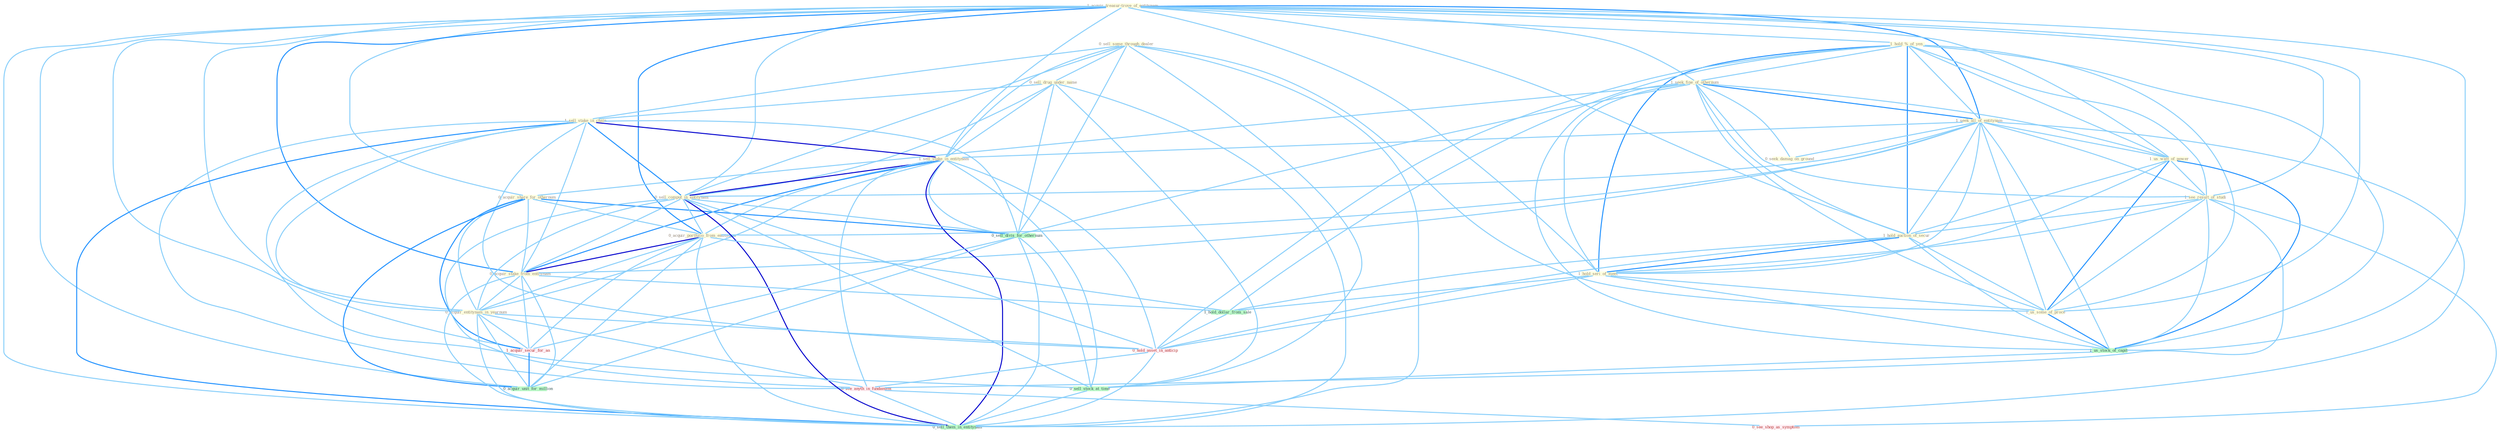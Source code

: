 Graph G{ 
    node
    [shape=polygon,style=filled,width=.5,height=.06,color="#BDFCC9",fixedsize=true,fontsize=4,
    fontcolor="#2f4f4f"];
    {node
    [color="#ffffe0", fontcolor="#8b7d6b"] "1_acquir_treasur-trove_of_entitynam " "1_hold_%_of_yen " "1_seek_fine_of_othernum " "0_sell_some_through_dealer " "1_seek_all_of_entitynam " "1_us_watt_of_power " "0_sell_drug_under_name " "1_sell_stake_in_chain " "1_sell_stake_in_entitynam " "0_acquir_share_for_othernum " "0_seek_damag_on_ground " "0_sell_comput_in_entitynam " "0_acquir_portfolio_from_entitynam " "1_see_result_of_studi " "0_acquir_stake_from_entitynam " "1_hold_auction_of_secur " "1_hold_seri_of_meet " "0_acquir_entitynam_in_yearnum " "1_us_some_of_proce "}
{node [color="#fff0f5", fontcolor="#b22222"] "1_acquir_secur_for_an " "0_hold_asset_in_anticip " "0_see_anyth_in_fundament " "0_see_shop_as_symptom "}
edge [color="#B0E2FF"];

	"1_acquir_treasur-trove_of_entitynam " -- "1_hold_%_of_yen " [w="1", color="#87cefa" ];
	"1_acquir_treasur-trove_of_entitynam " -- "1_seek_fine_of_othernum " [w="1", color="#87cefa" ];
	"1_acquir_treasur-trove_of_entitynam " -- "1_seek_all_of_entitynam " [w="2", color="#1e90ff" , len=0.8];
	"1_acquir_treasur-trove_of_entitynam " -- "1_us_watt_of_power " [w="1", color="#87cefa" ];
	"1_acquir_treasur-trove_of_entitynam " -- "1_sell_stake_in_entitynam " [w="1", color="#87cefa" ];
	"1_acquir_treasur-trove_of_entitynam " -- "0_acquir_share_for_othernum " [w="1", color="#87cefa" ];
	"1_acquir_treasur-trove_of_entitynam " -- "0_sell_comput_in_entitynam " [w="1", color="#87cefa" ];
	"1_acquir_treasur-trove_of_entitynam " -- "0_acquir_portfolio_from_entitynam " [w="2", color="#1e90ff" , len=0.8];
	"1_acquir_treasur-trove_of_entitynam " -- "1_see_result_of_studi " [w="1", color="#87cefa" ];
	"1_acquir_treasur-trove_of_entitynam " -- "0_acquir_stake_from_entitynam " [w="2", color="#1e90ff" , len=0.8];
	"1_acquir_treasur-trove_of_entitynam " -- "1_hold_auction_of_secur " [w="1", color="#87cefa" ];
	"1_acquir_treasur-trove_of_entitynam " -- "1_hold_seri_of_meet " [w="1", color="#87cefa" ];
	"1_acquir_treasur-trove_of_entitynam " -- "0_acquir_entitynam_in_yearnum " [w="1", color="#87cefa" ];
	"1_acquir_treasur-trove_of_entitynam " -- "1_us_some_of_proce " [w="1", color="#87cefa" ];
	"1_acquir_treasur-trove_of_entitynam " -- "1_acquir_secur_for_an " [w="1", color="#87cefa" ];
	"1_acquir_treasur-trove_of_entitynam " -- "1_us_stock_of_capit " [w="1", color="#87cefa" ];
	"1_acquir_treasur-trove_of_entitynam " -- "0_acquir_unit_for_million " [w="1", color="#87cefa" ];
	"1_acquir_treasur-trove_of_entitynam " -- "0_sell_them_in_entitynam " [w="1", color="#87cefa" ];
	"1_hold_%_of_yen " -- "1_seek_fine_of_othernum " [w="1", color="#87cefa" ];
	"1_hold_%_of_yen " -- "1_seek_all_of_entitynam " [w="1", color="#87cefa" ];
	"1_hold_%_of_yen " -- "1_us_watt_of_power " [w="1", color="#87cefa" ];
	"1_hold_%_of_yen " -- "1_see_result_of_studi " [w="1", color="#87cefa" ];
	"1_hold_%_of_yen " -- "1_hold_auction_of_secur " [w="2", color="#1e90ff" , len=0.8];
	"1_hold_%_of_yen " -- "1_hold_seri_of_meet " [w="2", color="#1e90ff" , len=0.8];
	"1_hold_%_of_yen " -- "1_us_some_of_proce " [w="1", color="#87cefa" ];
	"1_hold_%_of_yen " -- "1_us_stock_of_capit " [w="1", color="#87cefa" ];
	"1_hold_%_of_yen " -- "1_hold_dollar_from_sale " [w="1", color="#87cefa" ];
	"1_hold_%_of_yen " -- "0_hold_asset_in_anticip " [w="1", color="#87cefa" ];
	"1_seek_fine_of_othernum " -- "1_seek_all_of_entitynam " [w="2", color="#1e90ff" , len=0.8];
	"1_seek_fine_of_othernum " -- "1_us_watt_of_power " [w="1", color="#87cefa" ];
	"1_seek_fine_of_othernum " -- "0_acquir_share_for_othernum " [w="1", color="#87cefa" ];
	"1_seek_fine_of_othernum " -- "0_seek_damag_on_ground " [w="1", color="#87cefa" ];
	"1_seek_fine_of_othernum " -- "1_see_result_of_studi " [w="1", color="#87cefa" ];
	"1_seek_fine_of_othernum " -- "1_hold_auction_of_secur " [w="1", color="#87cefa" ];
	"1_seek_fine_of_othernum " -- "1_hold_seri_of_meet " [w="1", color="#87cefa" ];
	"1_seek_fine_of_othernum " -- "1_us_some_of_proce " [w="1", color="#87cefa" ];
	"1_seek_fine_of_othernum " -- "0_sell_divis_for_othernum " [w="1", color="#87cefa" ];
	"1_seek_fine_of_othernum " -- "1_us_stock_of_capit " [w="1", color="#87cefa" ];
	"0_sell_some_through_dealer " -- "0_sell_drug_under_name " [w="1", color="#87cefa" ];
	"0_sell_some_through_dealer " -- "1_sell_stake_in_chain " [w="1", color="#87cefa" ];
	"0_sell_some_through_dealer " -- "1_sell_stake_in_entitynam " [w="1", color="#87cefa" ];
	"0_sell_some_through_dealer " -- "0_sell_comput_in_entitynam " [w="1", color="#87cefa" ];
	"0_sell_some_through_dealer " -- "1_us_some_of_proce " [w="1", color="#87cefa" ];
	"0_sell_some_through_dealer " -- "0_sell_divis_for_othernum " [w="1", color="#87cefa" ];
	"0_sell_some_through_dealer " -- "0_sell_stock_at_time " [w="1", color="#87cefa" ];
	"0_sell_some_through_dealer " -- "0_sell_them_in_entitynam " [w="1", color="#87cefa" ];
	"1_seek_all_of_entitynam " -- "1_us_watt_of_power " [w="1", color="#87cefa" ];
	"1_seek_all_of_entitynam " -- "1_sell_stake_in_entitynam " [w="1", color="#87cefa" ];
	"1_seek_all_of_entitynam " -- "0_seek_damag_on_ground " [w="1", color="#87cefa" ];
	"1_seek_all_of_entitynam " -- "0_sell_comput_in_entitynam " [w="1", color="#87cefa" ];
	"1_seek_all_of_entitynam " -- "0_acquir_portfolio_from_entitynam " [w="1", color="#87cefa" ];
	"1_seek_all_of_entitynam " -- "1_see_result_of_studi " [w="1", color="#87cefa" ];
	"1_seek_all_of_entitynam " -- "0_acquir_stake_from_entitynam " [w="1", color="#87cefa" ];
	"1_seek_all_of_entitynam " -- "1_hold_auction_of_secur " [w="1", color="#87cefa" ];
	"1_seek_all_of_entitynam " -- "1_hold_seri_of_meet " [w="1", color="#87cefa" ];
	"1_seek_all_of_entitynam " -- "1_us_some_of_proce " [w="1", color="#87cefa" ];
	"1_seek_all_of_entitynam " -- "1_us_stock_of_capit " [w="1", color="#87cefa" ];
	"1_seek_all_of_entitynam " -- "0_sell_them_in_entitynam " [w="1", color="#87cefa" ];
	"1_us_watt_of_power " -- "1_see_result_of_studi " [w="1", color="#87cefa" ];
	"1_us_watt_of_power " -- "1_hold_auction_of_secur " [w="1", color="#87cefa" ];
	"1_us_watt_of_power " -- "1_hold_seri_of_meet " [w="1", color="#87cefa" ];
	"1_us_watt_of_power " -- "1_us_some_of_proce " [w="2", color="#1e90ff" , len=0.8];
	"1_us_watt_of_power " -- "1_us_stock_of_capit " [w="2", color="#1e90ff" , len=0.8];
	"0_sell_drug_under_name " -- "1_sell_stake_in_chain " [w="1", color="#87cefa" ];
	"0_sell_drug_under_name " -- "1_sell_stake_in_entitynam " [w="1", color="#87cefa" ];
	"0_sell_drug_under_name " -- "0_sell_comput_in_entitynam " [w="1", color="#87cefa" ];
	"0_sell_drug_under_name " -- "0_sell_divis_for_othernum " [w="1", color="#87cefa" ];
	"0_sell_drug_under_name " -- "0_sell_stock_at_time " [w="1", color="#87cefa" ];
	"0_sell_drug_under_name " -- "0_sell_them_in_entitynam " [w="1", color="#87cefa" ];
	"1_sell_stake_in_chain " -- "1_sell_stake_in_entitynam " [w="3", color="#0000cd" , len=0.6];
	"1_sell_stake_in_chain " -- "0_sell_comput_in_entitynam " [w="2", color="#1e90ff" , len=0.8];
	"1_sell_stake_in_chain " -- "0_acquir_stake_from_entitynam " [w="1", color="#87cefa" ];
	"1_sell_stake_in_chain " -- "0_acquir_entitynam_in_yearnum " [w="1", color="#87cefa" ];
	"1_sell_stake_in_chain " -- "0_sell_divis_for_othernum " [w="1", color="#87cefa" ];
	"1_sell_stake_in_chain " -- "0_hold_asset_in_anticip " [w="1", color="#87cefa" ];
	"1_sell_stake_in_chain " -- "0_sell_stock_at_time " [w="1", color="#87cefa" ];
	"1_sell_stake_in_chain " -- "0_see_anyth_in_fundament " [w="1", color="#87cefa" ];
	"1_sell_stake_in_chain " -- "0_sell_them_in_entitynam " [w="2", color="#1e90ff" , len=0.8];
	"1_sell_stake_in_entitynam " -- "0_sell_comput_in_entitynam " [w="3", color="#0000cd" , len=0.6];
	"1_sell_stake_in_entitynam " -- "0_acquir_portfolio_from_entitynam " [w="1", color="#87cefa" ];
	"1_sell_stake_in_entitynam " -- "0_acquir_stake_from_entitynam " [w="2", color="#1e90ff" , len=0.8];
	"1_sell_stake_in_entitynam " -- "0_acquir_entitynam_in_yearnum " [w="1", color="#87cefa" ];
	"1_sell_stake_in_entitynam " -- "0_sell_divis_for_othernum " [w="1", color="#87cefa" ];
	"1_sell_stake_in_entitynam " -- "0_hold_asset_in_anticip " [w="1", color="#87cefa" ];
	"1_sell_stake_in_entitynam " -- "0_sell_stock_at_time " [w="1", color="#87cefa" ];
	"1_sell_stake_in_entitynam " -- "0_see_anyth_in_fundament " [w="1", color="#87cefa" ];
	"1_sell_stake_in_entitynam " -- "0_sell_them_in_entitynam " [w="3", color="#0000cd" , len=0.6];
	"0_acquir_share_for_othernum " -- "0_acquir_portfolio_from_entitynam " [w="1", color="#87cefa" ];
	"0_acquir_share_for_othernum " -- "0_acquir_stake_from_entitynam " [w="1", color="#87cefa" ];
	"0_acquir_share_for_othernum " -- "0_acquir_entitynam_in_yearnum " [w="1", color="#87cefa" ];
	"0_acquir_share_for_othernum " -- "0_sell_divis_for_othernum " [w="2", color="#1e90ff" , len=0.8];
	"0_acquir_share_for_othernum " -- "1_acquir_secur_for_an " [w="2", color="#1e90ff" , len=0.8];
	"0_acquir_share_for_othernum " -- "0_acquir_unit_for_million " [w="2", color="#1e90ff" , len=0.8];
	"0_sell_comput_in_entitynam " -- "0_acquir_portfolio_from_entitynam " [w="1", color="#87cefa" ];
	"0_sell_comput_in_entitynam " -- "0_acquir_stake_from_entitynam " [w="1", color="#87cefa" ];
	"0_sell_comput_in_entitynam " -- "0_acquir_entitynam_in_yearnum " [w="1", color="#87cefa" ];
	"0_sell_comput_in_entitynam " -- "0_sell_divis_for_othernum " [w="1", color="#87cefa" ];
	"0_sell_comput_in_entitynam " -- "0_hold_asset_in_anticip " [w="1", color="#87cefa" ];
	"0_sell_comput_in_entitynam " -- "0_sell_stock_at_time " [w="1", color="#87cefa" ];
	"0_sell_comput_in_entitynam " -- "0_see_anyth_in_fundament " [w="1", color="#87cefa" ];
	"0_sell_comput_in_entitynam " -- "0_sell_them_in_entitynam " [w="3", color="#0000cd" , len=0.6];
	"0_acquir_portfolio_from_entitynam " -- "0_acquir_stake_from_entitynam " [w="3", color="#0000cd" , len=0.6];
	"0_acquir_portfolio_from_entitynam " -- "0_acquir_entitynam_in_yearnum " [w="1", color="#87cefa" ];
	"0_acquir_portfolio_from_entitynam " -- "1_acquir_secur_for_an " [w="1", color="#87cefa" ];
	"0_acquir_portfolio_from_entitynam " -- "1_hold_dollar_from_sale " [w="1", color="#87cefa" ];
	"0_acquir_portfolio_from_entitynam " -- "0_acquir_unit_for_million " [w="1", color="#87cefa" ];
	"0_acquir_portfolio_from_entitynam " -- "0_sell_them_in_entitynam " [w="1", color="#87cefa" ];
	"1_see_result_of_studi " -- "1_hold_auction_of_secur " [w="1", color="#87cefa" ];
	"1_see_result_of_studi " -- "1_hold_seri_of_meet " [w="1", color="#87cefa" ];
	"1_see_result_of_studi " -- "1_us_some_of_proce " [w="1", color="#87cefa" ];
	"1_see_result_of_studi " -- "1_us_stock_of_capit " [w="1", color="#87cefa" ];
	"1_see_result_of_studi " -- "0_see_anyth_in_fundament " [w="1", color="#87cefa" ];
	"1_see_result_of_studi " -- "0_see_shop_as_symptom " [w="1", color="#87cefa" ];
	"0_acquir_stake_from_entitynam " -- "0_acquir_entitynam_in_yearnum " [w="1", color="#87cefa" ];
	"0_acquir_stake_from_entitynam " -- "1_acquir_secur_for_an " [w="1", color="#87cefa" ];
	"0_acquir_stake_from_entitynam " -- "1_hold_dollar_from_sale " [w="1", color="#87cefa" ];
	"0_acquir_stake_from_entitynam " -- "0_acquir_unit_for_million " [w="1", color="#87cefa" ];
	"0_acquir_stake_from_entitynam " -- "0_sell_them_in_entitynam " [w="1", color="#87cefa" ];
	"1_hold_auction_of_secur " -- "1_hold_seri_of_meet " [w="2", color="#1e90ff" , len=0.8];
	"1_hold_auction_of_secur " -- "1_us_some_of_proce " [w="1", color="#87cefa" ];
	"1_hold_auction_of_secur " -- "1_us_stock_of_capit " [w="1", color="#87cefa" ];
	"1_hold_auction_of_secur " -- "1_hold_dollar_from_sale " [w="1", color="#87cefa" ];
	"1_hold_auction_of_secur " -- "0_hold_asset_in_anticip " [w="1", color="#87cefa" ];
	"1_hold_seri_of_meet " -- "1_us_some_of_proce " [w="1", color="#87cefa" ];
	"1_hold_seri_of_meet " -- "1_us_stock_of_capit " [w="1", color="#87cefa" ];
	"1_hold_seri_of_meet " -- "1_hold_dollar_from_sale " [w="1", color="#87cefa" ];
	"1_hold_seri_of_meet " -- "0_hold_asset_in_anticip " [w="1", color="#87cefa" ];
	"0_acquir_entitynam_in_yearnum " -- "1_acquir_secur_for_an " [w="1", color="#87cefa" ];
	"0_acquir_entitynam_in_yearnum " -- "0_hold_asset_in_anticip " [w="1", color="#87cefa" ];
	"0_acquir_entitynam_in_yearnum " -- "0_see_anyth_in_fundament " [w="1", color="#87cefa" ];
	"0_acquir_entitynam_in_yearnum " -- "0_acquir_unit_for_million " [w="1", color="#87cefa" ];
	"0_acquir_entitynam_in_yearnum " -- "0_sell_them_in_entitynam " [w="1", color="#87cefa" ];
	"1_us_some_of_proce " -- "1_us_stock_of_capit " [w="2", color="#1e90ff" , len=0.8];
	"0_sell_divis_for_othernum " -- "1_acquir_secur_for_an " [w="1", color="#87cefa" ];
	"0_sell_divis_for_othernum " -- "0_sell_stock_at_time " [w="1", color="#87cefa" ];
	"0_sell_divis_for_othernum " -- "0_acquir_unit_for_million " [w="1", color="#87cefa" ];
	"0_sell_divis_for_othernum " -- "0_sell_them_in_entitynam " [w="1", color="#87cefa" ];
	"1_acquir_secur_for_an " -- "0_acquir_unit_for_million " [w="2", color="#1e90ff" , len=0.8];
	"1_us_stock_of_capit " -- "0_sell_stock_at_time " [w="1", color="#87cefa" ];
	"1_hold_dollar_from_sale " -- "0_hold_asset_in_anticip " [w="1", color="#87cefa" ];
	"0_hold_asset_in_anticip " -- "0_see_anyth_in_fundament " [w="1", color="#87cefa" ];
	"0_hold_asset_in_anticip " -- "0_sell_them_in_entitynam " [w="1", color="#87cefa" ];
	"0_sell_stock_at_time " -- "0_sell_them_in_entitynam " [w="1", color="#87cefa" ];
	"0_see_anyth_in_fundament " -- "0_see_shop_as_symptom " [w="1", color="#87cefa" ];
	"0_see_anyth_in_fundament " -- "0_sell_them_in_entitynam " [w="1", color="#87cefa" ];
}